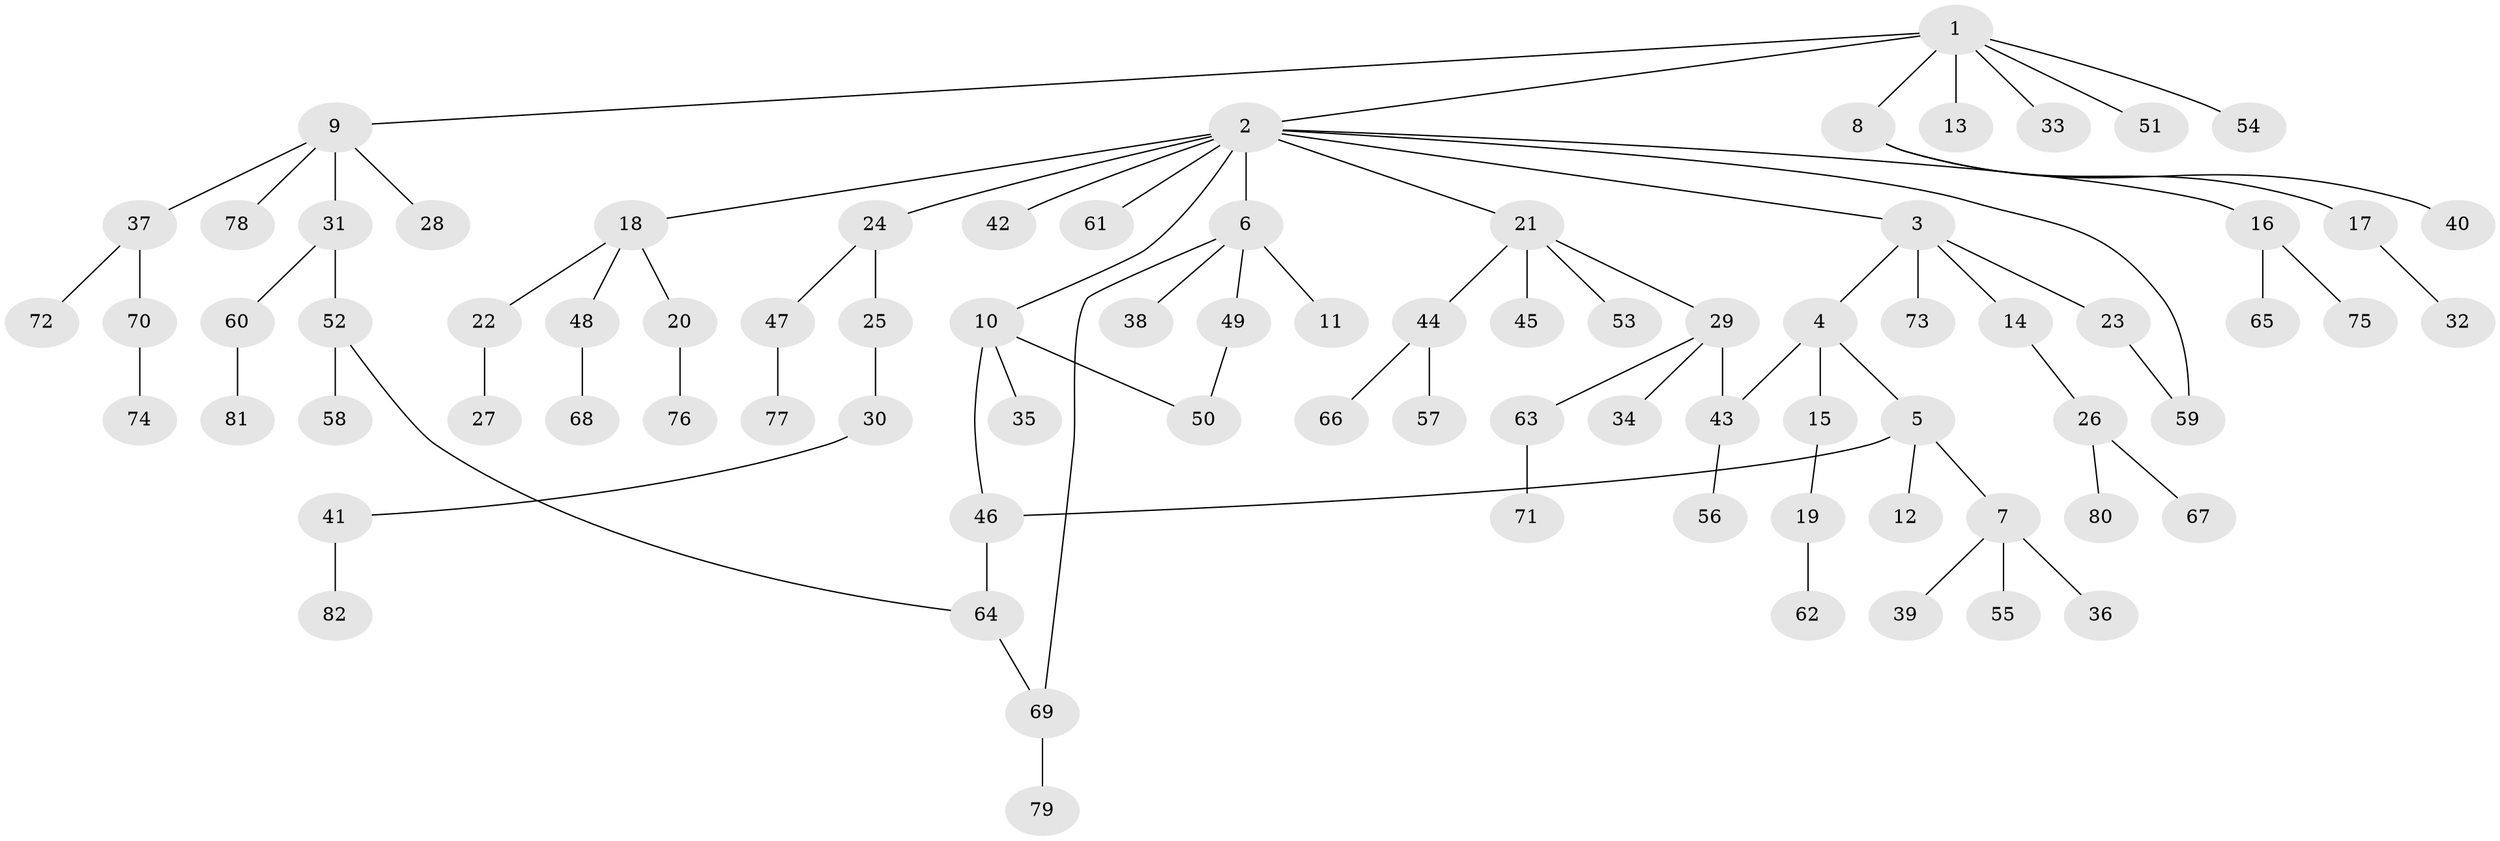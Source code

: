 // Generated by graph-tools (version 1.1) at 2025/00/03/09/25 03:00:57]
// undirected, 82 vertices, 87 edges
graph export_dot {
graph [start="1"]
  node [color=gray90,style=filled];
  1;
  2;
  3;
  4;
  5;
  6;
  7;
  8;
  9;
  10;
  11;
  12;
  13;
  14;
  15;
  16;
  17;
  18;
  19;
  20;
  21;
  22;
  23;
  24;
  25;
  26;
  27;
  28;
  29;
  30;
  31;
  32;
  33;
  34;
  35;
  36;
  37;
  38;
  39;
  40;
  41;
  42;
  43;
  44;
  45;
  46;
  47;
  48;
  49;
  50;
  51;
  52;
  53;
  54;
  55;
  56;
  57;
  58;
  59;
  60;
  61;
  62;
  63;
  64;
  65;
  66;
  67;
  68;
  69;
  70;
  71;
  72;
  73;
  74;
  75;
  76;
  77;
  78;
  79;
  80;
  81;
  82;
  1 -- 2;
  1 -- 8;
  1 -- 9;
  1 -- 13;
  1 -- 33;
  1 -- 51;
  1 -- 54;
  2 -- 3;
  2 -- 6;
  2 -- 10;
  2 -- 16;
  2 -- 18;
  2 -- 21;
  2 -- 24;
  2 -- 42;
  2 -- 59;
  2 -- 61;
  3 -- 4;
  3 -- 14;
  3 -- 23;
  3 -- 73;
  4 -- 5;
  4 -- 15;
  4 -- 43;
  5 -- 7;
  5 -- 12;
  5 -- 46;
  6 -- 11;
  6 -- 38;
  6 -- 49;
  6 -- 69;
  7 -- 36;
  7 -- 39;
  7 -- 55;
  8 -- 17;
  8 -- 40;
  9 -- 28;
  9 -- 31;
  9 -- 37;
  9 -- 78;
  10 -- 35;
  10 -- 46;
  10 -- 50;
  14 -- 26;
  15 -- 19;
  16 -- 65;
  16 -- 75;
  17 -- 32;
  18 -- 20;
  18 -- 22;
  18 -- 48;
  19 -- 62;
  20 -- 76;
  21 -- 29;
  21 -- 44;
  21 -- 45;
  21 -- 53;
  22 -- 27;
  23 -- 59;
  24 -- 25;
  24 -- 47;
  25 -- 30;
  26 -- 67;
  26 -- 80;
  29 -- 34;
  29 -- 43;
  29 -- 63;
  30 -- 41;
  31 -- 52;
  31 -- 60;
  37 -- 70;
  37 -- 72;
  41 -- 82;
  43 -- 56;
  44 -- 57;
  44 -- 66;
  46 -- 64;
  47 -- 77;
  48 -- 68;
  49 -- 50;
  52 -- 58;
  52 -- 64;
  60 -- 81;
  63 -- 71;
  64 -- 69;
  69 -- 79;
  70 -- 74;
}
